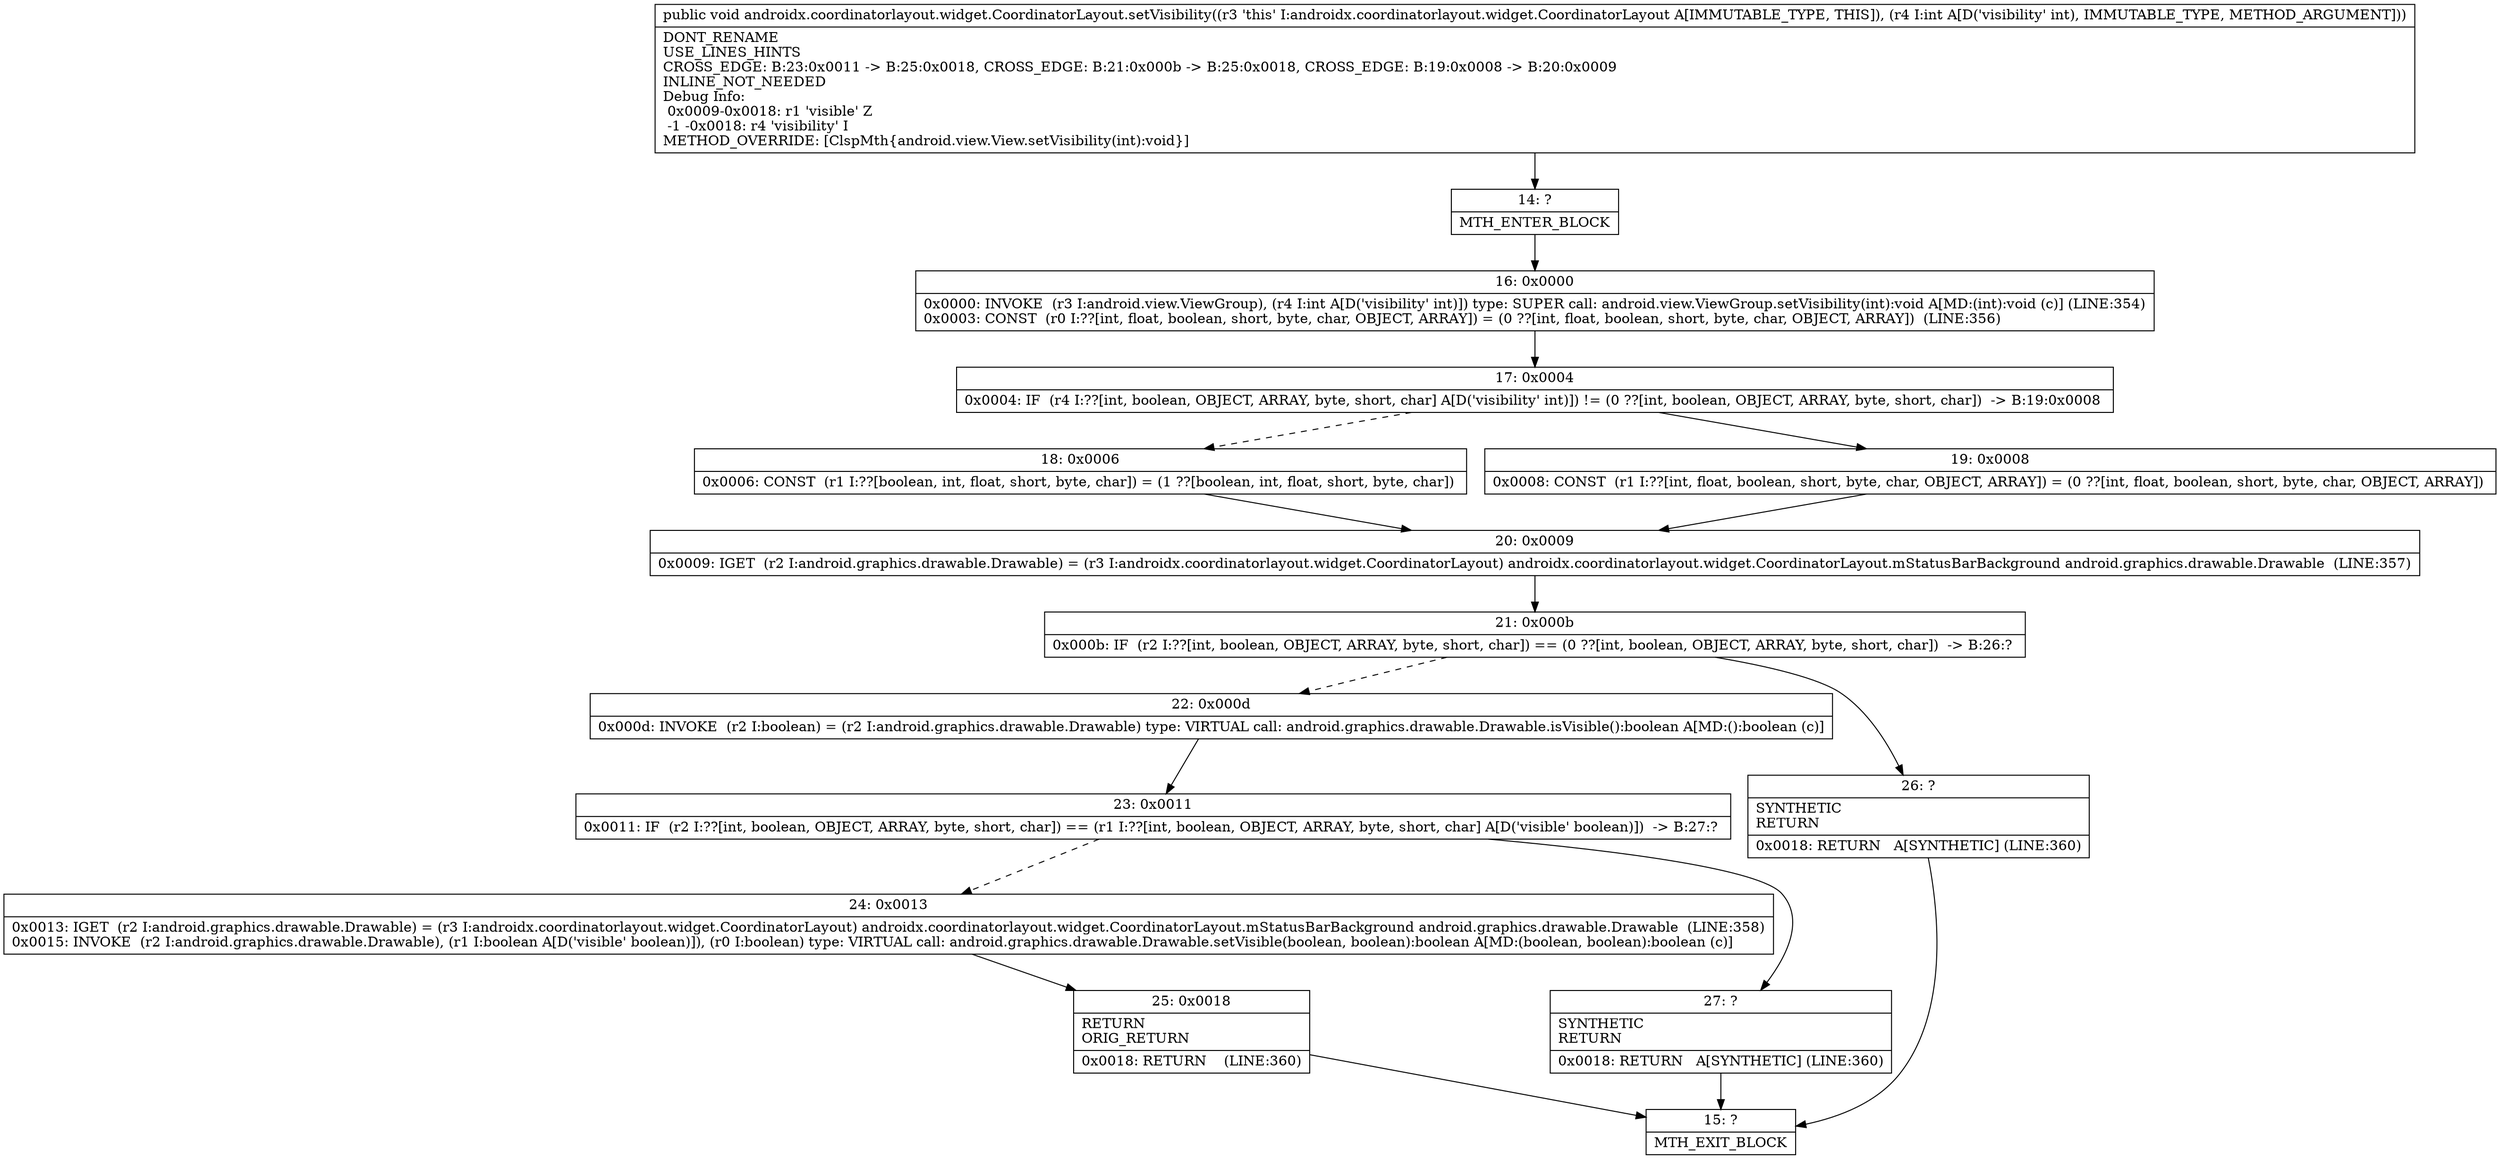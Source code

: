 digraph "CFG forandroidx.coordinatorlayout.widget.CoordinatorLayout.setVisibility(I)V" {
Node_14 [shape=record,label="{14\:\ ?|MTH_ENTER_BLOCK\l}"];
Node_16 [shape=record,label="{16\:\ 0x0000|0x0000: INVOKE  (r3 I:android.view.ViewGroup), (r4 I:int A[D('visibility' int)]) type: SUPER call: android.view.ViewGroup.setVisibility(int):void A[MD:(int):void (c)] (LINE:354)\l0x0003: CONST  (r0 I:??[int, float, boolean, short, byte, char, OBJECT, ARRAY]) = (0 ??[int, float, boolean, short, byte, char, OBJECT, ARRAY])  (LINE:356)\l}"];
Node_17 [shape=record,label="{17\:\ 0x0004|0x0004: IF  (r4 I:??[int, boolean, OBJECT, ARRAY, byte, short, char] A[D('visibility' int)]) != (0 ??[int, boolean, OBJECT, ARRAY, byte, short, char])  \-\> B:19:0x0008 \l}"];
Node_18 [shape=record,label="{18\:\ 0x0006|0x0006: CONST  (r1 I:??[boolean, int, float, short, byte, char]) = (1 ??[boolean, int, float, short, byte, char]) \l}"];
Node_20 [shape=record,label="{20\:\ 0x0009|0x0009: IGET  (r2 I:android.graphics.drawable.Drawable) = (r3 I:androidx.coordinatorlayout.widget.CoordinatorLayout) androidx.coordinatorlayout.widget.CoordinatorLayout.mStatusBarBackground android.graphics.drawable.Drawable  (LINE:357)\l}"];
Node_21 [shape=record,label="{21\:\ 0x000b|0x000b: IF  (r2 I:??[int, boolean, OBJECT, ARRAY, byte, short, char]) == (0 ??[int, boolean, OBJECT, ARRAY, byte, short, char])  \-\> B:26:? \l}"];
Node_22 [shape=record,label="{22\:\ 0x000d|0x000d: INVOKE  (r2 I:boolean) = (r2 I:android.graphics.drawable.Drawable) type: VIRTUAL call: android.graphics.drawable.Drawable.isVisible():boolean A[MD:():boolean (c)]\l}"];
Node_23 [shape=record,label="{23\:\ 0x0011|0x0011: IF  (r2 I:??[int, boolean, OBJECT, ARRAY, byte, short, char]) == (r1 I:??[int, boolean, OBJECT, ARRAY, byte, short, char] A[D('visible' boolean)])  \-\> B:27:? \l}"];
Node_24 [shape=record,label="{24\:\ 0x0013|0x0013: IGET  (r2 I:android.graphics.drawable.Drawable) = (r3 I:androidx.coordinatorlayout.widget.CoordinatorLayout) androidx.coordinatorlayout.widget.CoordinatorLayout.mStatusBarBackground android.graphics.drawable.Drawable  (LINE:358)\l0x0015: INVOKE  (r2 I:android.graphics.drawable.Drawable), (r1 I:boolean A[D('visible' boolean)]), (r0 I:boolean) type: VIRTUAL call: android.graphics.drawable.Drawable.setVisible(boolean, boolean):boolean A[MD:(boolean, boolean):boolean (c)]\l}"];
Node_25 [shape=record,label="{25\:\ 0x0018|RETURN\lORIG_RETURN\l|0x0018: RETURN    (LINE:360)\l}"];
Node_15 [shape=record,label="{15\:\ ?|MTH_EXIT_BLOCK\l}"];
Node_27 [shape=record,label="{27\:\ ?|SYNTHETIC\lRETURN\l|0x0018: RETURN   A[SYNTHETIC] (LINE:360)\l}"];
Node_26 [shape=record,label="{26\:\ ?|SYNTHETIC\lRETURN\l|0x0018: RETURN   A[SYNTHETIC] (LINE:360)\l}"];
Node_19 [shape=record,label="{19\:\ 0x0008|0x0008: CONST  (r1 I:??[int, float, boolean, short, byte, char, OBJECT, ARRAY]) = (0 ??[int, float, boolean, short, byte, char, OBJECT, ARRAY]) \l}"];
MethodNode[shape=record,label="{public void androidx.coordinatorlayout.widget.CoordinatorLayout.setVisibility((r3 'this' I:androidx.coordinatorlayout.widget.CoordinatorLayout A[IMMUTABLE_TYPE, THIS]), (r4 I:int A[D('visibility' int), IMMUTABLE_TYPE, METHOD_ARGUMENT]))  | DONT_RENAME\lUSE_LINES_HINTS\lCROSS_EDGE: B:23:0x0011 \-\> B:25:0x0018, CROSS_EDGE: B:21:0x000b \-\> B:25:0x0018, CROSS_EDGE: B:19:0x0008 \-\> B:20:0x0009\lINLINE_NOT_NEEDED\lDebug Info:\l  0x0009\-0x0018: r1 'visible' Z\l  \-1 \-0x0018: r4 'visibility' I\lMETHOD_OVERRIDE: [ClspMth\{android.view.View.setVisibility(int):void\}]\l}"];
MethodNode -> Node_14;Node_14 -> Node_16;
Node_16 -> Node_17;
Node_17 -> Node_18[style=dashed];
Node_17 -> Node_19;
Node_18 -> Node_20;
Node_20 -> Node_21;
Node_21 -> Node_22[style=dashed];
Node_21 -> Node_26;
Node_22 -> Node_23;
Node_23 -> Node_24[style=dashed];
Node_23 -> Node_27;
Node_24 -> Node_25;
Node_25 -> Node_15;
Node_27 -> Node_15;
Node_26 -> Node_15;
Node_19 -> Node_20;
}

